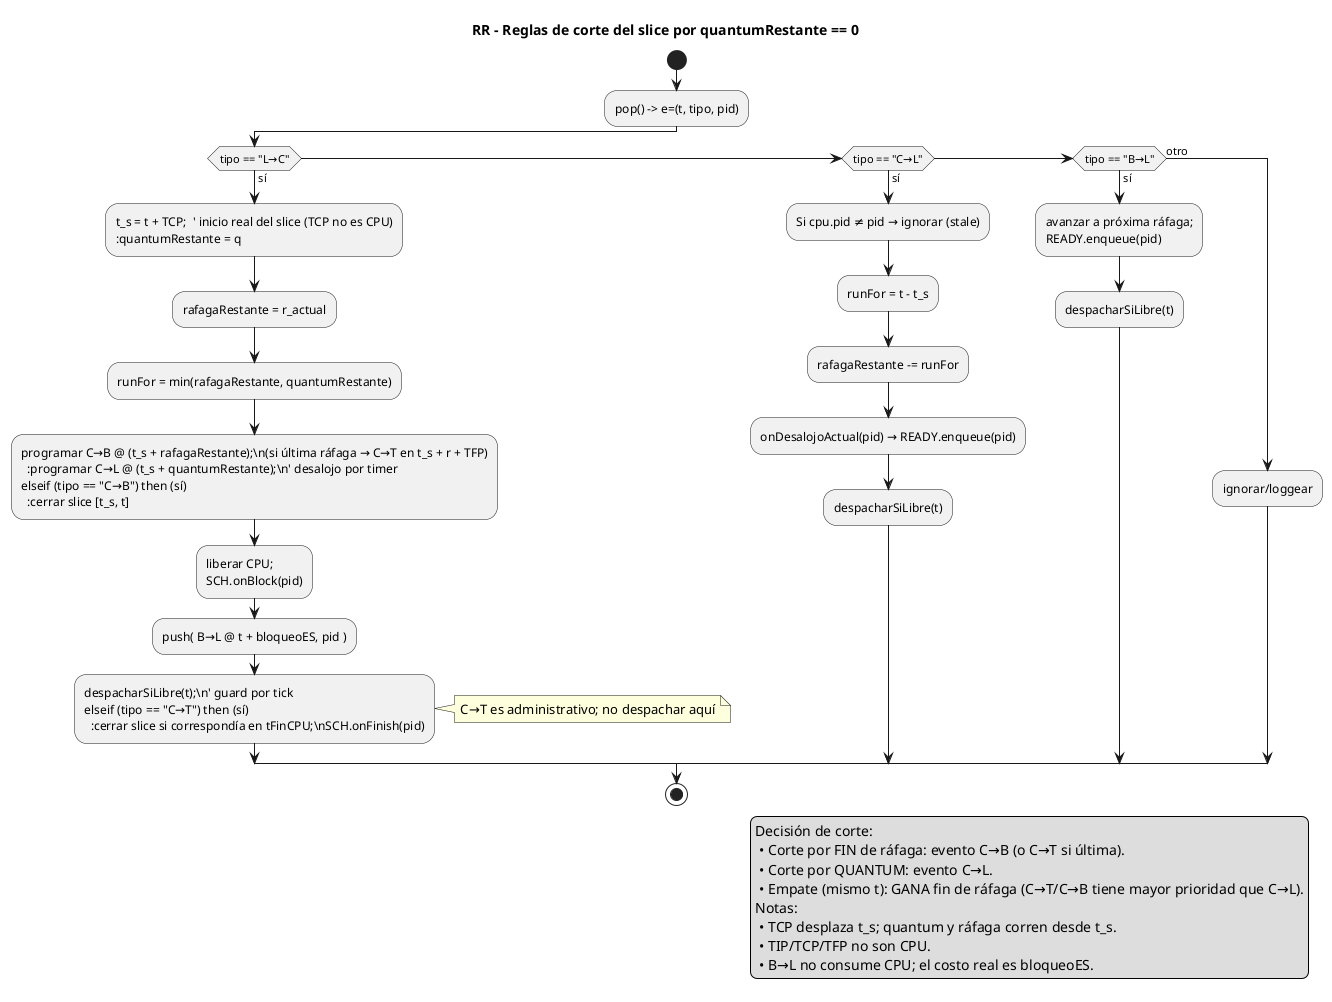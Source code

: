 @startuml 06-actividad-rr
title RR – Reglas de corte del slice por quantumRestante == 0

start
:pop() -> e=(t, tipo, pid);

if (tipo == "L→C") then (sí)
  :t_s = t + TCP;  ' inicio real del slice (TCP no es CPU)
  :quantumRestante = q;
  :rafagaRestante = r_actual;
  :runFor = min(rafagaRestante, quantumRestante);
  :programar C→B @ (t_s + rafagaRestante);\n(si última ráfaga → C→T en t_s + r + TFP)
  :programar C→L @ (t_s + quantumRestante);\n' desalojo por timer
elseif (tipo == "C→B") then (sí)
  :cerrar slice [t_s, t];
  :liberar CPU;\nSCH.onBlock(pid);
  :push( B→L @ t + bloqueoES, pid );
  :despacharSiLibre(t);\n' guard por tick
elseif (tipo == "C→T") then (sí)
  :cerrar slice si correspondía en tFinCPU;\nSCH.onFinish(pid);
  note right : C→T es administrativo; no despachar aquí
elseif (tipo == "C→L") then (sí)
  :Si cpu.pid ≠ pid → ignorar (stale);
  :runFor = t - t_s;
  :rafagaRestante -= runFor;
  :onDesalojoActual(pid) → READY.enqueue(pid);
  :despacharSiLibre(t);
elseif (tipo == "B→L") then (sí)
  :avanzar a próxima ráfaga;\nREADY.enqueue(pid);
  :despacharSiLibre(t);
else (otro)
  :ignorar/loggear;
endif

stop

legend right
  Decisión de corte:
   • Corte por FIN de ráfaga: evento C→B (o C→T si última).
   • Corte por QUANTUM: evento C→L.
   • Empate (mismo t): GANA fin de ráfaga (C→T/C→B tiene mayor prioridad que C→L).
  Notas:
   • TCP desplaza t_s; quantum y ráfaga corren desde t_s.
   • TIP/TCP/TFP no son CPU.
   • B→L no consume CPU; el costo real es bloqueoES.
endlegend
@enduml
